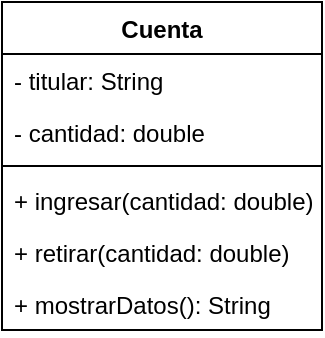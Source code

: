 <mxfile version="21.7.5" type="device">
  <diagram name="Página-1" id="txVmd_eZ9XPV5HkIveSU">
    <mxGraphModel dx="712" dy="827" grid="1" gridSize="10" guides="1" tooltips="1" connect="1" arrows="1" fold="1" page="1" pageScale="1" pageWidth="1169" pageHeight="827" math="0" shadow="0">
      <root>
        <mxCell id="0" />
        <mxCell id="1" parent="0" />
        <mxCell id="_9OcRh0yGi8Bpf_XGmov-1" value="Cuenta" style="swimlane;fontStyle=1;align=center;verticalAlign=top;childLayout=stackLayout;horizontal=1;startSize=26;horizontalStack=0;resizeParent=1;resizeParentMax=0;resizeLast=0;collapsible=1;marginBottom=0;whiteSpace=wrap;html=1;" vertex="1" parent="1">
          <mxGeometry x="80" y="60" width="160" height="164" as="geometry" />
        </mxCell>
        <mxCell id="_9OcRh0yGi8Bpf_XGmov-2" value="- titular: String" style="text;strokeColor=none;fillColor=none;align=left;verticalAlign=top;spacingLeft=4;spacingRight=4;overflow=hidden;rotatable=0;points=[[0,0.5],[1,0.5]];portConstraint=eastwest;whiteSpace=wrap;html=1;" vertex="1" parent="_9OcRh0yGi8Bpf_XGmov-1">
          <mxGeometry y="26" width="160" height="26" as="geometry" />
        </mxCell>
        <mxCell id="_9OcRh0yGi8Bpf_XGmov-5" value="- cantidad: double" style="text;strokeColor=none;fillColor=none;align=left;verticalAlign=top;spacingLeft=4;spacingRight=4;overflow=hidden;rotatable=0;points=[[0,0.5],[1,0.5]];portConstraint=eastwest;whiteSpace=wrap;html=1;" vertex="1" parent="_9OcRh0yGi8Bpf_XGmov-1">
          <mxGeometry y="52" width="160" height="26" as="geometry" />
        </mxCell>
        <mxCell id="_9OcRh0yGi8Bpf_XGmov-3" value="" style="line;strokeWidth=1;fillColor=none;align=left;verticalAlign=middle;spacingTop=-1;spacingLeft=3;spacingRight=3;rotatable=0;labelPosition=right;points=[];portConstraint=eastwest;strokeColor=inherit;" vertex="1" parent="_9OcRh0yGi8Bpf_XGmov-1">
          <mxGeometry y="78" width="160" height="8" as="geometry" />
        </mxCell>
        <mxCell id="_9OcRh0yGi8Bpf_XGmov-4" value="+ ingresar(cantidad: double)" style="text;strokeColor=none;fillColor=none;align=left;verticalAlign=top;spacingLeft=4;spacingRight=4;overflow=hidden;rotatable=0;points=[[0,0.5],[1,0.5]];portConstraint=eastwest;whiteSpace=wrap;html=1;" vertex="1" parent="_9OcRh0yGi8Bpf_XGmov-1">
          <mxGeometry y="86" width="160" height="26" as="geometry" />
        </mxCell>
        <mxCell id="_9OcRh0yGi8Bpf_XGmov-8" value="+ retirar(cantidad: double)" style="text;strokeColor=none;fillColor=none;align=left;verticalAlign=top;spacingLeft=4;spacingRight=4;overflow=hidden;rotatable=0;points=[[0,0.5],[1,0.5]];portConstraint=eastwest;whiteSpace=wrap;html=1;" vertex="1" parent="_9OcRh0yGi8Bpf_XGmov-1">
          <mxGeometry y="112" width="160" height="26" as="geometry" />
        </mxCell>
        <mxCell id="_9OcRh0yGi8Bpf_XGmov-7" value="+ mostrarDatos(): String" style="text;strokeColor=none;fillColor=none;align=left;verticalAlign=top;spacingLeft=4;spacingRight=4;overflow=hidden;rotatable=0;points=[[0,0.5],[1,0.5]];portConstraint=eastwest;whiteSpace=wrap;html=1;" vertex="1" parent="_9OcRh0yGi8Bpf_XGmov-1">
          <mxGeometry y="138" width="160" height="26" as="geometry" />
        </mxCell>
      </root>
    </mxGraphModel>
  </diagram>
</mxfile>
